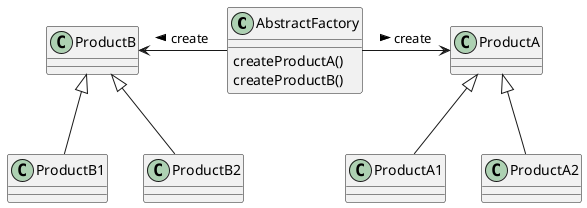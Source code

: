 @startuml

class AbstractFactory {
  createProductA()
  createProductB()
}

AbstractFactory -right-> ProductA : create >
AbstractFactory -left-> ProductB : create >


class ProductA1 extends ProductA
class ProductA2 extends ProductA



class ProductB1 extends ProductB
class ProductB2 extends ProductB




@enduml
